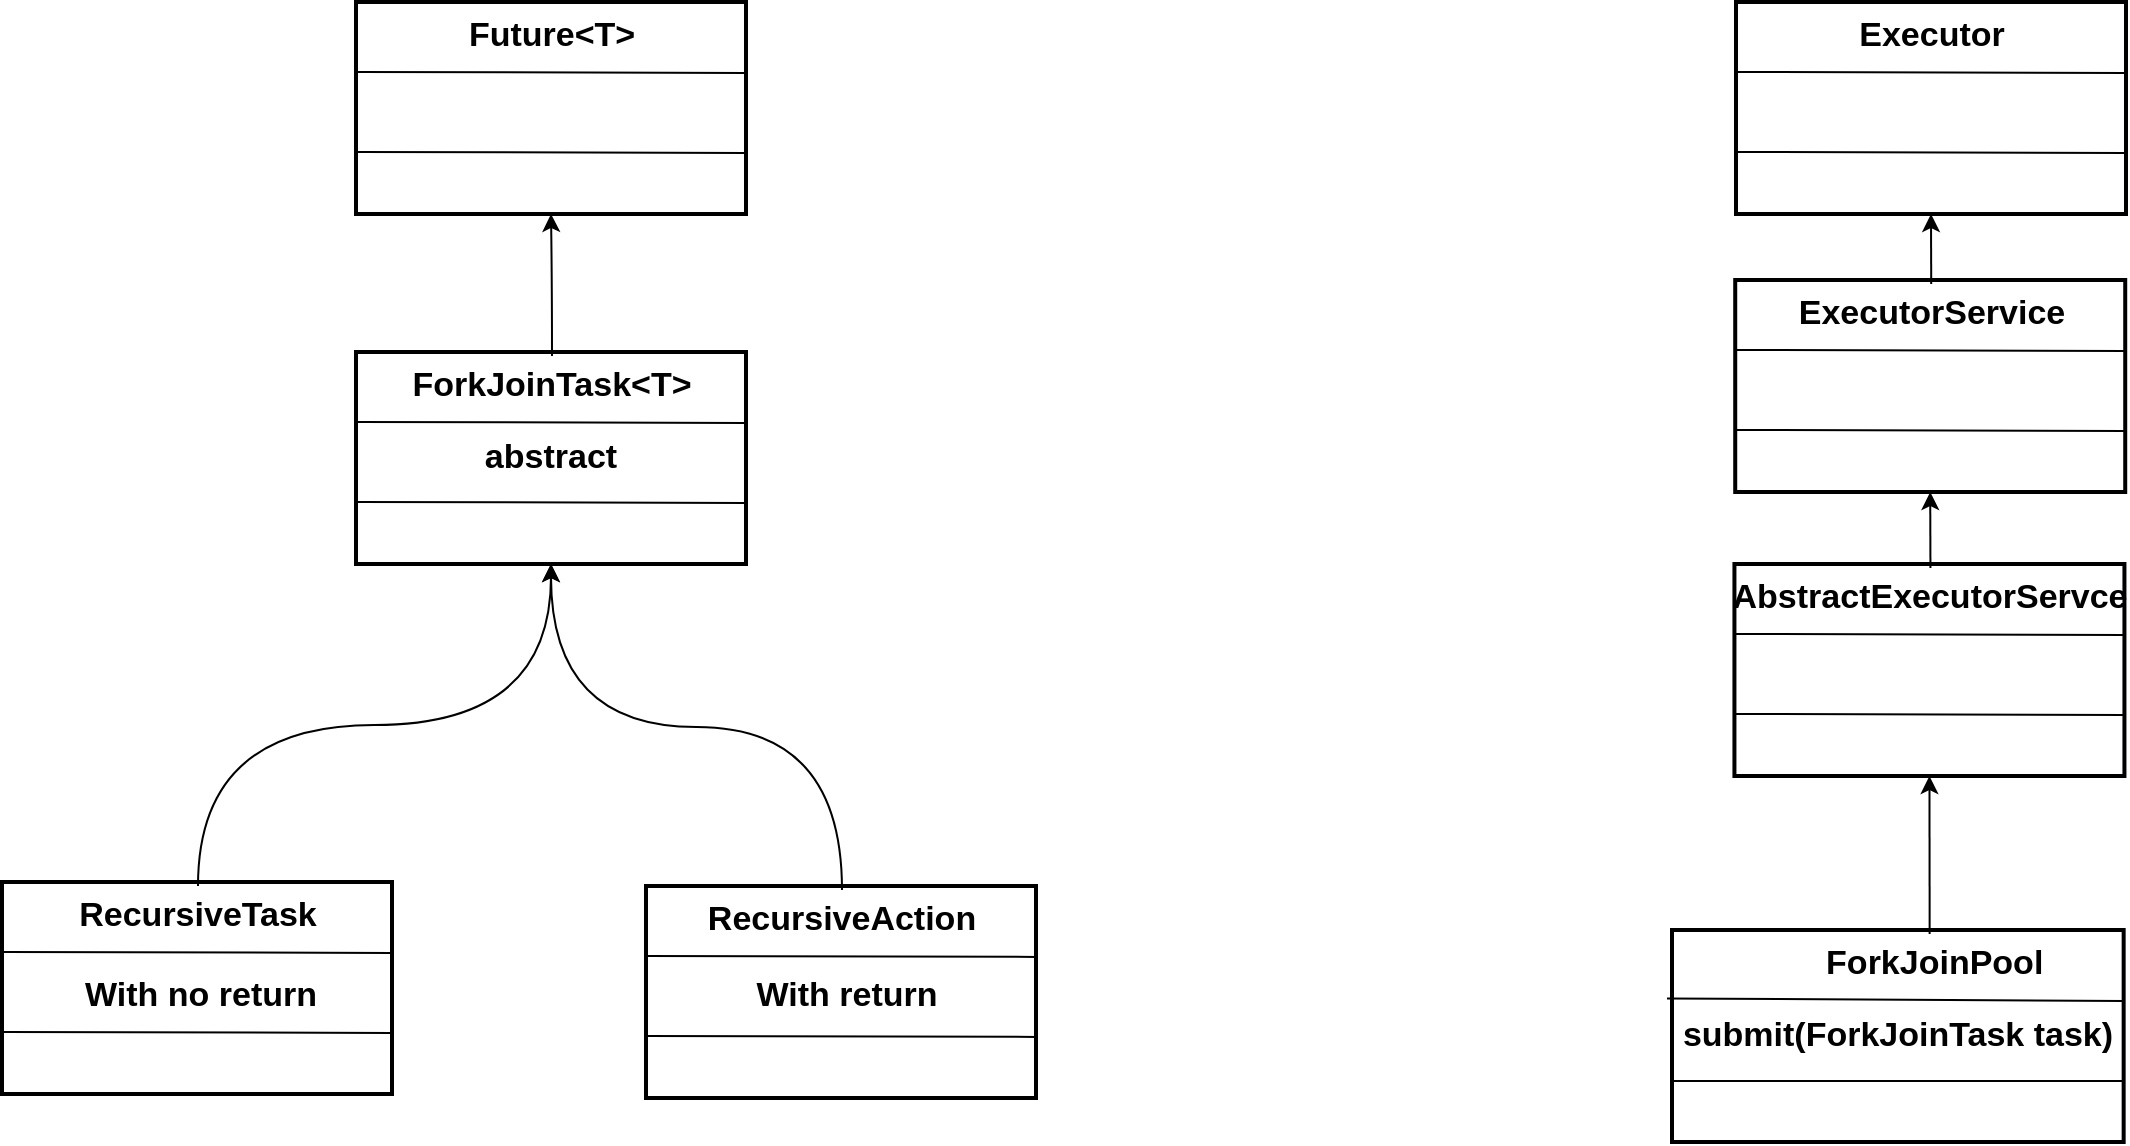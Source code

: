 <mxfile version="15.8.8" type="github"><diagram id="rFmPwxAJJXbwGns6ILUG" name="Page-1"><mxGraphModel dx="1038" dy="616" grid="0" gridSize="10" guides="1" tooltips="1" connect="1" arrows="1" fold="1" page="1" pageScale="1" pageWidth="1169" pageHeight="1654" math="0" shadow="0"><root><mxCell id="0"/><mxCell id="1" parent="0"/><mxCell id="CKRrNIYXE8it3AUgvVvh-1" value="" style="rounded=0;whiteSpace=wrap;html=1;fontSize=17;strokeWidth=2;fontStyle=1" vertex="1" parent="1"><mxGeometry x="244" y="70" width="195" height="106" as="geometry"/></mxCell><mxCell id="CKRrNIYXE8it3AUgvVvh-2" value="" style="endArrow=none;html=1;rounded=0;fontSize=17;curved=1;entryX=1.002;entryY=0.325;entryDx=0;entryDy=0;entryPerimeter=0;fontStyle=1" edge="1" parent="1"><mxGeometry width="50" height="50" relative="1" as="geometry"><mxPoint x="244" y="145" as="sourcePoint"/><mxPoint x="439.39" y="145.45" as="targetPoint"/></mxGeometry></mxCell><mxCell id="CKRrNIYXE8it3AUgvVvh-3" value="" style="endArrow=none;html=1;rounded=0;fontSize=17;curved=1;entryX=1.002;entryY=0.325;entryDx=0;entryDy=0;entryPerimeter=0;fontStyle=1" edge="1" parent="1"><mxGeometry width="50" height="50" relative="1" as="geometry"><mxPoint x="244" y="105" as="sourcePoint"/><mxPoint x="439.39" y="105.45" as="targetPoint"/></mxGeometry></mxCell><mxCell id="CKRrNIYXE8it3AUgvVvh-4" value="Future&amp;lt;T&amp;gt;" style="text;html=1;strokeColor=none;fillColor=none;align=center;verticalAlign=middle;whiteSpace=wrap;rounded=0;fontSize=17;fontStyle=1" vertex="1" parent="1"><mxGeometry x="312" y="72" width="60" height="30" as="geometry"/></mxCell><mxCell id="CKRrNIYXE8it3AUgvVvh-5" value="" style="rounded=0;whiteSpace=wrap;html=1;fontSize=17;strokeWidth=2;fontStyle=1" vertex="1" parent="1"><mxGeometry x="244" y="245" width="195" height="106" as="geometry"/></mxCell><mxCell id="CKRrNIYXE8it3AUgvVvh-6" value="" style="endArrow=none;html=1;rounded=0;fontSize=17;curved=1;entryX=1.002;entryY=0.325;entryDx=0;entryDy=0;entryPerimeter=0;fontStyle=1" edge="1" parent="1"><mxGeometry width="50" height="50" relative="1" as="geometry"><mxPoint x="244" y="320" as="sourcePoint"/><mxPoint x="439.39" y="320.45" as="targetPoint"/></mxGeometry></mxCell><mxCell id="CKRrNIYXE8it3AUgvVvh-7" value="" style="endArrow=none;html=1;rounded=0;fontSize=17;curved=1;entryX=1.002;entryY=0.325;entryDx=0;entryDy=0;entryPerimeter=0;fontStyle=1" edge="1" parent="1"><mxGeometry width="50" height="50" relative="1" as="geometry"><mxPoint x="244" y="280" as="sourcePoint"/><mxPoint x="439.39" y="280.45" as="targetPoint"/></mxGeometry></mxCell><mxCell id="CKRrNIYXE8it3AUgvVvh-8" value="Text" style="text;html=1;strokeColor=none;fillColor=none;align=center;verticalAlign=middle;whiteSpace=wrap;rounded=0;fontSize=17;fontStyle=1" vertex="1" parent="1"><mxGeometry x="312" y="247" width="60" height="30" as="geometry"/></mxCell><mxCell id="CKRrNIYXE8it3AUgvVvh-9" value="abstract" style="rounded=0;whiteSpace=wrap;html=1;fontSize=17;strokeWidth=2;fontStyle=1" vertex="1" parent="1"><mxGeometry x="244" y="245" width="195" height="106" as="geometry"/></mxCell><mxCell id="CKRrNIYXE8it3AUgvVvh-10" value="" style="endArrow=none;html=1;rounded=0;fontSize=17;curved=1;entryX=1.002;entryY=0.325;entryDx=0;entryDy=0;entryPerimeter=0;fontStyle=1" edge="1" parent="1"><mxGeometry width="50" height="50" relative="1" as="geometry"><mxPoint x="244" y="320" as="sourcePoint"/><mxPoint x="439.39" y="320.45" as="targetPoint"/></mxGeometry></mxCell><mxCell id="CKRrNIYXE8it3AUgvVvh-11" value="" style="endArrow=none;html=1;rounded=0;fontSize=17;curved=1;entryX=1.002;entryY=0.325;entryDx=0;entryDy=0;entryPerimeter=0;fontStyle=1" edge="1" parent="1"><mxGeometry width="50" height="50" relative="1" as="geometry"><mxPoint x="244" y="280" as="sourcePoint"/><mxPoint x="439.39" y="280.45" as="targetPoint"/></mxGeometry></mxCell><mxCell id="CKRrNIYXE8it3AUgvVvh-12" style="edgeStyle=orthogonalEdgeStyle;curved=1;rounded=0;orthogonalLoop=1;jettySize=auto;html=1;exitX=0.5;exitY=0;exitDx=0;exitDy=0;entryX=0.5;entryY=1;entryDx=0;entryDy=0;fontSize=17;" edge="1" parent="1" source="CKRrNIYXE8it3AUgvVvh-13" target="CKRrNIYXE8it3AUgvVvh-1"><mxGeometry relative="1" as="geometry"/></mxCell><mxCell id="CKRrNIYXE8it3AUgvVvh-13" value="ForkJoinTask&amp;lt;T&amp;gt;" style="text;html=1;strokeColor=none;fillColor=none;align=center;verticalAlign=middle;whiteSpace=wrap;rounded=0;fontSize=17;fontStyle=1" vertex="1" parent="1"><mxGeometry x="312" y="247" width="60" height="30" as="geometry"/></mxCell><mxCell id="CKRrNIYXE8it3AUgvVvh-14" value="" style="rounded=0;whiteSpace=wrap;html=1;fontSize=17;strokeWidth=2;fontStyle=1" vertex="1" parent="1"><mxGeometry x="67" y="510" width="195" height="106" as="geometry"/></mxCell><mxCell id="CKRrNIYXE8it3AUgvVvh-15" value="" style="endArrow=none;html=1;rounded=0;fontSize=17;curved=1;entryX=1.002;entryY=0.325;entryDx=0;entryDy=0;entryPerimeter=0;fontStyle=1" edge="1" parent="1"><mxGeometry width="50" height="50" relative="1" as="geometry"><mxPoint x="67" y="585" as="sourcePoint"/><mxPoint x="262.39" y="585.45" as="targetPoint"/></mxGeometry></mxCell><mxCell id="CKRrNIYXE8it3AUgvVvh-16" value="" style="endArrow=none;html=1;rounded=0;fontSize=17;curved=1;entryX=1.002;entryY=0.325;entryDx=0;entryDy=0;entryPerimeter=0;fontStyle=1" edge="1" parent="1"><mxGeometry width="50" height="50" relative="1" as="geometry"><mxPoint x="67" y="545" as="sourcePoint"/><mxPoint x="262.39" y="545.45" as="targetPoint"/></mxGeometry></mxCell><mxCell id="CKRrNIYXE8it3AUgvVvh-17" style="edgeStyle=orthogonalEdgeStyle;curved=1;rounded=0;orthogonalLoop=1;jettySize=auto;html=1;exitX=0.5;exitY=0;exitDx=0;exitDy=0;fontSize=17;" edge="1" parent="1" source="CKRrNIYXE8it3AUgvVvh-18" target="CKRrNIYXE8it3AUgvVvh-9"><mxGeometry relative="1" as="geometry"/></mxCell><mxCell id="CKRrNIYXE8it3AUgvVvh-18" value="RecursiveTask" style="text;html=1;strokeColor=none;fillColor=none;align=center;verticalAlign=middle;whiteSpace=wrap;rounded=0;fontSize=17;fontStyle=1" vertex="1" parent="1"><mxGeometry x="135" y="512" width="60" height="30" as="geometry"/></mxCell><mxCell id="CKRrNIYXE8it3AUgvVvh-19" value="" style="rounded=0;whiteSpace=wrap;html=1;fontSize=17;strokeWidth=2;fontStyle=1" vertex="1" parent="1"><mxGeometry x="389" y="512" width="195" height="106" as="geometry"/></mxCell><mxCell id="CKRrNIYXE8it3AUgvVvh-20" value="" style="endArrow=none;html=1;rounded=0;fontSize=17;curved=1;entryX=1.002;entryY=0.325;entryDx=0;entryDy=0;entryPerimeter=0;fontStyle=1" edge="1" parent="1"><mxGeometry width="50" height="50" relative="1" as="geometry"><mxPoint x="389" y="587" as="sourcePoint"/><mxPoint x="584.39" y="587.45" as="targetPoint"/></mxGeometry></mxCell><mxCell id="CKRrNIYXE8it3AUgvVvh-21" value="" style="endArrow=none;html=1;rounded=0;fontSize=17;curved=1;entryX=1.002;entryY=0.325;entryDx=0;entryDy=0;entryPerimeter=0;fontStyle=1" edge="1" parent="1"><mxGeometry width="50" height="50" relative="1" as="geometry"><mxPoint x="389" y="547" as="sourcePoint"/><mxPoint x="584.39" y="547.45" as="targetPoint"/></mxGeometry></mxCell><mxCell id="CKRrNIYXE8it3AUgvVvh-22" style="edgeStyle=orthogonalEdgeStyle;curved=1;rounded=0;orthogonalLoop=1;jettySize=auto;html=1;exitX=0.5;exitY=0;exitDx=0;exitDy=0;entryX=0.5;entryY=1;entryDx=0;entryDy=0;fontSize=17;" edge="1" parent="1" source="CKRrNIYXE8it3AUgvVvh-23" target="CKRrNIYXE8it3AUgvVvh-9"><mxGeometry relative="1" as="geometry"/></mxCell><mxCell id="CKRrNIYXE8it3AUgvVvh-23" value="RecursiveAction" style="text;html=1;strokeColor=none;fillColor=none;align=center;verticalAlign=middle;whiteSpace=wrap;rounded=0;fontSize=17;fontStyle=1" vertex="1" parent="1"><mxGeometry x="457" y="514" width="60" height="30" as="geometry"/></mxCell><mxCell id="CKRrNIYXE8it3AUgvVvh-24" value="With no return" style="text;html=1;align=center;verticalAlign=middle;resizable=0;points=[];autosize=1;strokeColor=none;fillColor=none;fontSize=17;fontStyle=1" vertex="1" parent="1"><mxGeometry x="103" y="555" width="126" height="24" as="geometry"/></mxCell><mxCell id="CKRrNIYXE8it3AUgvVvh-25" value="With return" style="text;html=1;align=center;verticalAlign=middle;resizable=0;points=[];autosize=1;strokeColor=none;fillColor=none;fontSize=17;fontStyle=1" vertex="1" parent="1"><mxGeometry x="438.5" y="555" width="100" height="24" as="geometry"/></mxCell><mxCell id="CKRrNIYXE8it3AUgvVvh-26" value="" style="rounded=0;whiteSpace=wrap;html=1;fontSize=17;strokeWidth=2;fontStyle=1" vertex="1" parent="1"><mxGeometry x="934" y="70" width="195" height="106" as="geometry"/></mxCell><mxCell id="CKRrNIYXE8it3AUgvVvh-27" value="" style="endArrow=none;html=1;rounded=0;fontSize=17;curved=1;entryX=1.002;entryY=0.325;entryDx=0;entryDy=0;entryPerimeter=0;fontStyle=1" edge="1" parent="1"><mxGeometry width="50" height="50" relative="1" as="geometry"><mxPoint x="934" y="145" as="sourcePoint"/><mxPoint x="1129.39" y="145.45" as="targetPoint"/></mxGeometry></mxCell><mxCell id="CKRrNIYXE8it3AUgvVvh-28" value="" style="endArrow=none;html=1;rounded=0;fontSize=17;curved=1;entryX=1.002;entryY=0.325;entryDx=0;entryDy=0;entryPerimeter=0;fontStyle=1" edge="1" parent="1"><mxGeometry width="50" height="50" relative="1" as="geometry"><mxPoint x="934" y="105" as="sourcePoint"/><mxPoint x="1129.39" y="105.45" as="targetPoint"/></mxGeometry></mxCell><mxCell id="CKRrNIYXE8it3AUgvVvh-29" value="Executor" style="text;html=1;strokeColor=none;fillColor=none;align=center;verticalAlign=middle;whiteSpace=wrap;rounded=0;fontSize=17;fontStyle=1" vertex="1" parent="1"><mxGeometry x="1002" y="72" width="60" height="30" as="geometry"/></mxCell><mxCell id="CKRrNIYXE8it3AUgvVvh-30" value="" style="rounded=0;whiteSpace=wrap;html=1;fontSize=17;strokeWidth=2;fontStyle=1" vertex="1" parent="1"><mxGeometry x="933.61" y="209" width="195" height="106" as="geometry"/></mxCell><mxCell id="CKRrNIYXE8it3AUgvVvh-31" value="" style="endArrow=none;html=1;rounded=0;fontSize=17;curved=1;entryX=1.002;entryY=0.325;entryDx=0;entryDy=0;entryPerimeter=0;fontStyle=1" edge="1" parent="1"><mxGeometry width="50" height="50" relative="1" as="geometry"><mxPoint x="933.61" y="284" as="sourcePoint"/><mxPoint x="1129" y="284.45" as="targetPoint"/></mxGeometry></mxCell><mxCell id="CKRrNIYXE8it3AUgvVvh-32" value="" style="endArrow=none;html=1;rounded=0;fontSize=17;curved=1;entryX=1.002;entryY=0.325;entryDx=0;entryDy=0;entryPerimeter=0;fontStyle=1" edge="1" parent="1"><mxGeometry width="50" height="50" relative="1" as="geometry"><mxPoint x="933.61" y="244" as="sourcePoint"/><mxPoint x="1129" y="244.45" as="targetPoint"/></mxGeometry></mxCell><mxCell id="CKRrNIYXE8it3AUgvVvh-33" style="edgeStyle=orthogonalEdgeStyle;curved=1;rounded=0;orthogonalLoop=1;jettySize=auto;html=1;exitX=0.5;exitY=0;exitDx=0;exitDy=0;entryX=0.5;entryY=1;entryDx=0;entryDy=0;fontSize=17;" edge="1" parent="1" source="CKRrNIYXE8it3AUgvVvh-34" target="CKRrNIYXE8it3AUgvVvh-26"><mxGeometry relative="1" as="geometry"/></mxCell><mxCell id="CKRrNIYXE8it3AUgvVvh-34" value="ExecutorService" style="text;html=1;strokeColor=none;fillColor=none;align=center;verticalAlign=middle;whiteSpace=wrap;rounded=0;fontSize=17;fontStyle=1" vertex="1" parent="1"><mxGeometry x="1001.61" y="211" width="60" height="30" as="geometry"/></mxCell><mxCell id="CKRrNIYXE8it3AUgvVvh-35" value="" style="rounded=0;whiteSpace=wrap;html=1;fontSize=17;strokeWidth=2;fontStyle=1" vertex="1" parent="1"><mxGeometry x="933.22" y="351" width="195" height="106" as="geometry"/></mxCell><mxCell id="CKRrNIYXE8it3AUgvVvh-36" value="" style="endArrow=none;html=1;rounded=0;fontSize=17;curved=1;entryX=1.002;entryY=0.325;entryDx=0;entryDy=0;entryPerimeter=0;fontStyle=1" edge="1" parent="1"><mxGeometry width="50" height="50" relative="1" as="geometry"><mxPoint x="933.22" y="426" as="sourcePoint"/><mxPoint x="1128.61" y="426.45" as="targetPoint"/></mxGeometry></mxCell><mxCell id="CKRrNIYXE8it3AUgvVvh-37" value="" style="endArrow=none;html=1;rounded=0;fontSize=17;curved=1;entryX=1.002;entryY=0.325;entryDx=0;entryDy=0;entryPerimeter=0;fontStyle=1" edge="1" parent="1"><mxGeometry width="50" height="50" relative="1" as="geometry"><mxPoint x="933.22" y="386" as="sourcePoint"/><mxPoint x="1128.61" y="386.45" as="targetPoint"/></mxGeometry></mxCell><mxCell id="CKRrNIYXE8it3AUgvVvh-38" style="edgeStyle=orthogonalEdgeStyle;curved=1;rounded=0;orthogonalLoop=1;jettySize=auto;html=1;exitX=0.5;exitY=0;exitDx=0;exitDy=0;entryX=0.5;entryY=1;entryDx=0;entryDy=0;fontSize=17;" edge="1" parent="1" source="CKRrNIYXE8it3AUgvVvh-39" target="CKRrNIYXE8it3AUgvVvh-30"><mxGeometry relative="1" as="geometry"/></mxCell><mxCell id="CKRrNIYXE8it3AUgvVvh-39" value="AbstractExecutorServce" style="text;html=1;strokeColor=none;fillColor=none;align=center;verticalAlign=middle;whiteSpace=wrap;rounded=0;fontSize=17;fontStyle=1" vertex="1" parent="1"><mxGeometry x="1001.22" y="353" width="60" height="30" as="geometry"/></mxCell><mxCell id="CKRrNIYXE8it3AUgvVvh-40" value="submit(ForkJoinTask task)" style="rounded=0;whiteSpace=wrap;html=1;fontSize=17;strokeWidth=2;fontStyle=1" vertex="1" parent="1"><mxGeometry x="902" y="534" width="225.83" height="106" as="geometry"/></mxCell><mxCell id="CKRrNIYXE8it3AUgvVvh-41" value="" style="endArrow=none;html=1;rounded=0;fontSize=17;curved=1;entryX=1.002;entryY=0.325;entryDx=0;entryDy=0;entryPerimeter=0;fontStyle=1;exitX=-0.002;exitY=0.712;exitDx=0;exitDy=0;exitPerimeter=0;" edge="1" parent="1" source="CKRrNIYXE8it3AUgvVvh-40"><mxGeometry width="50" height="50" relative="1" as="geometry"><mxPoint x="932.83" y="609" as="sourcePoint"/><mxPoint x="1128.22" y="609.45" as="targetPoint"/></mxGeometry></mxCell><mxCell id="CKRrNIYXE8it3AUgvVvh-42" value="" style="endArrow=none;html=1;rounded=0;fontSize=17;curved=1;entryX=1.002;entryY=0.325;entryDx=0;entryDy=0;entryPerimeter=0;fontStyle=1;exitX=-0.011;exitY=0.323;exitDx=0;exitDy=0;exitPerimeter=0;" edge="1" parent="1" source="CKRrNIYXE8it3AUgvVvh-40"><mxGeometry width="50" height="50" relative="1" as="geometry"><mxPoint x="932.83" y="569" as="sourcePoint"/><mxPoint x="1128.22" y="569.45" as="targetPoint"/></mxGeometry></mxCell><mxCell id="CKRrNIYXE8it3AUgvVvh-43" style="edgeStyle=orthogonalEdgeStyle;curved=1;rounded=0;orthogonalLoop=1;jettySize=auto;html=1;exitX=0.5;exitY=0;exitDx=0;exitDy=0;entryX=0.5;entryY=1;entryDx=0;entryDy=0;fontSize=17;" edge="1" parent="1" source="CKRrNIYXE8it3AUgvVvh-44" target="CKRrNIYXE8it3AUgvVvh-35"><mxGeometry relative="1" as="geometry"/></mxCell><mxCell id="CKRrNIYXE8it3AUgvVvh-44" value="&amp;nbsp;ForkJoinPool" style="text;html=1;strokeColor=none;fillColor=none;align=center;verticalAlign=middle;whiteSpace=wrap;rounded=0;fontSize=17;fontStyle=1" vertex="1" parent="1"><mxGeometry x="1000.83" y="536" width="60" height="30" as="geometry"/></mxCell></root></mxGraphModel></diagram></mxfile>